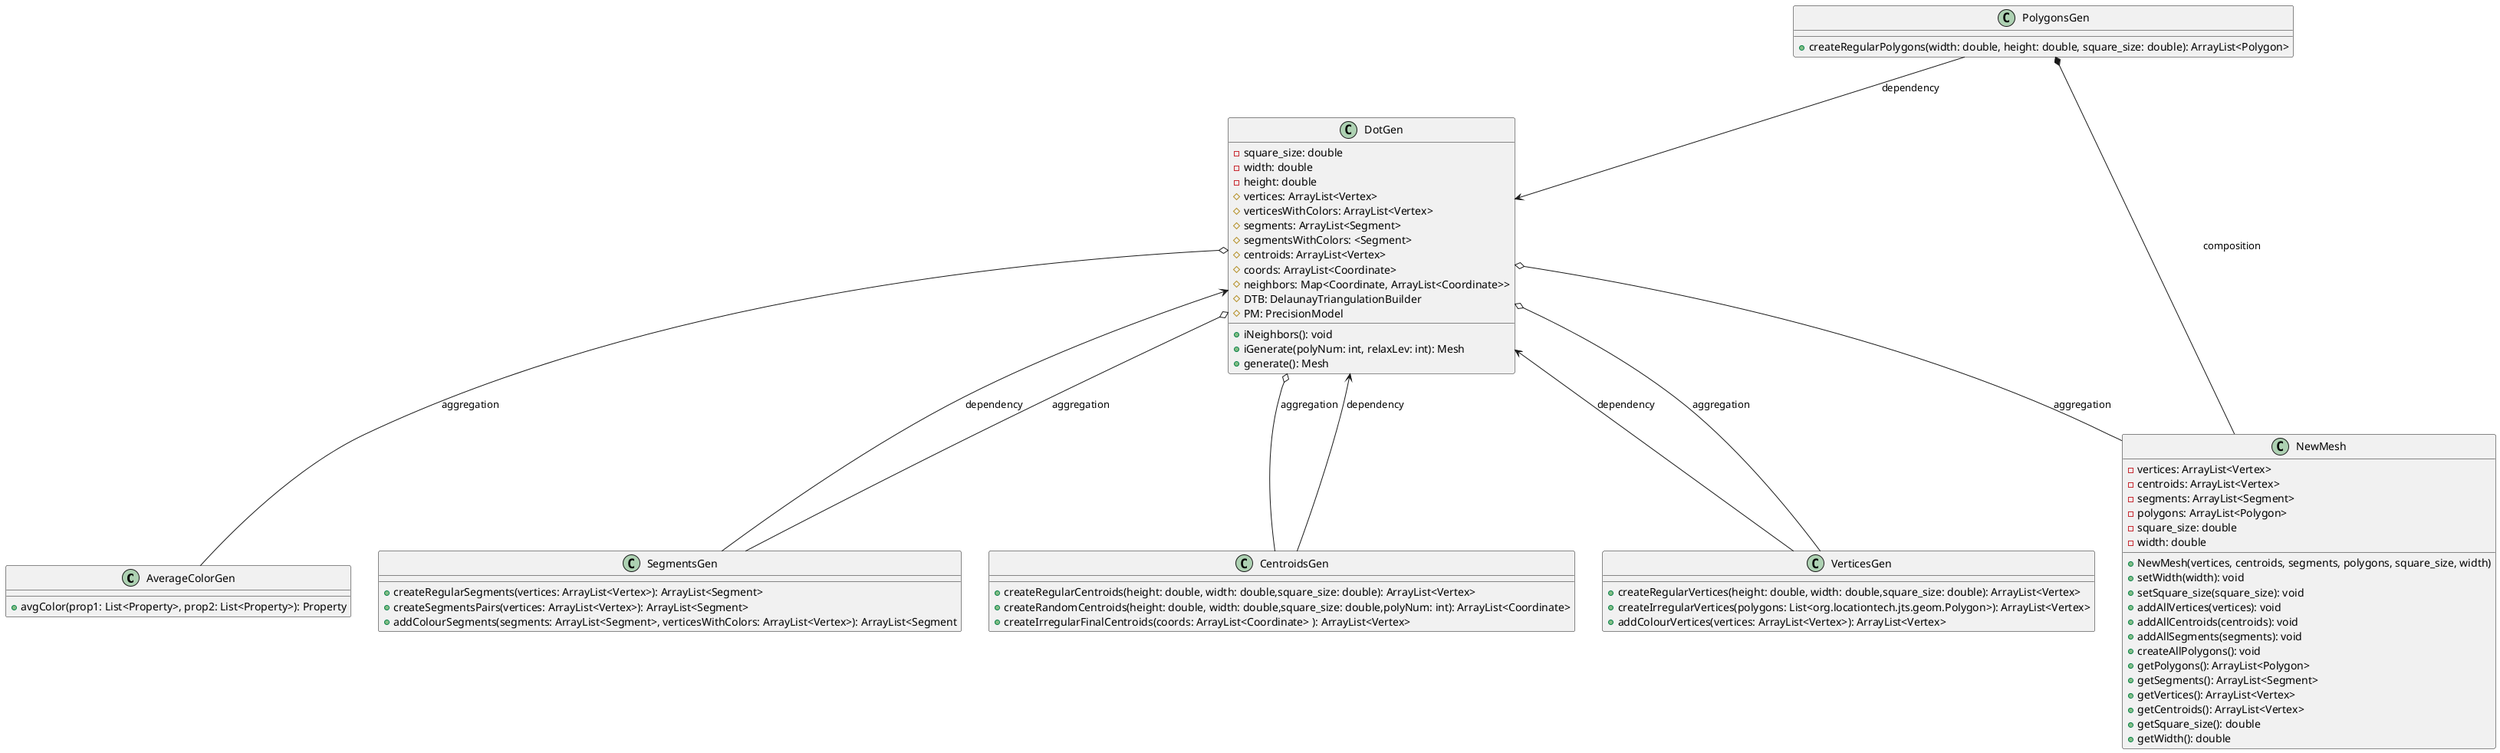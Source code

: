 @startuml
'https://plantuml.com/sequence-diagram

class AverageColorGen{
+ avgColor(prop1: List<Property>, prop2: List<Property>): Property
}

class CentroidsGen{
+ createRegularCentroids(height: double, width: double,square_size: double): ArrayList<Vertex>
+ createRandomCentroids(height: double, width: double,square_size: double,polyNum: int): ArrayList<Coordinate>
+ createIrregularFinalCentroids(coords: ArrayList<Coordinate> ): ArrayList<Vertex>
}

class DotGen{
- square_size: double
- width: double
- height: double
# vertices: ArrayList<Vertex>
# verticesWithColors: ArrayList<Vertex>
# segments: ArrayList<Segment>
# segmentsWithColors: <Segment>
# centroids: ArrayList<Vertex>
# coords: ArrayList<Coordinate>
# neighbors: Map<Coordinate, ArrayList<Coordinate>>
# DTB: DelaunayTriangulationBuilder
# PM: PrecisionModel
+ iNeighbors(): void
+ iGenerate(polyNum: int, relaxLev: int): Mesh
+ generate(): Mesh
}

class NewMesh{
- vertices: ArrayList<Vertex>
- centroids: ArrayList<Vertex>
- segments: ArrayList<Segment>
- polygons: ArrayList<Polygon>
- square_size: double
- width: double
+ NewMesh(vertices, centroids, segments, polygons, square_size, width)
+ setWidth(width): void
+ setSquare_size(square_size): void
+ addAllVertices(vertices): void
+ addAllCentroids(centroids): void
+ addAllSegments(segments): void
+ createAllPolygons(): void
+ getPolygons(): ArrayList<Polygon>
+ getSegments(): ArrayList<Segment>
+ getVertices(): ArrayList<Vertex>
+ getCentroids(): ArrayList<Vertex>
+ getSquare_size(): double
+ getWidth(): double
}

class PolygonsGen{
+ createRegularPolygons(width: double, height: double, square_size: double): ArrayList<Polygon>
}

class SegmentsGen{
+ createRegularSegments(vertices: ArrayList<Vertex>): ArrayList<Segment>
+ createSegmentsPairs(vertices: ArrayList<Vertex>): ArrayList<Segment>
+ addColourSegments(segments: ArrayList<Segment>, verticesWithColors: ArrayList<Vertex>): ArrayList<Segment
}

class VerticesGen{
+ createRegularVertices(height: double, width: double,square_size: double): ArrayList<Vertex>
+ createIrregularVertices(polygons: List<org.locationtech.jts.geom.Polygon>): ArrayList<Vertex>
+ addColourVertices(vertices: ArrayList<Vertex>): ArrayList<Vertex>
}

PolygonsGen *-- NewMesh : composition

DotGen o-- AverageColorGen : aggregation
DotGen o-- CentroidsGen : aggregation
DotGen o-- SegmentsGen : aggregation
DotGen o-- VerticesGen : aggregation
DotGen o-- NewMesh : aggregation

PolygonsGen --> DotGen : dependency
SegmentsGen --> DotGen : dependency
VerticesGen --> DotGen : dependency
CentroidsGen --> DotGen : dependency
@enduml